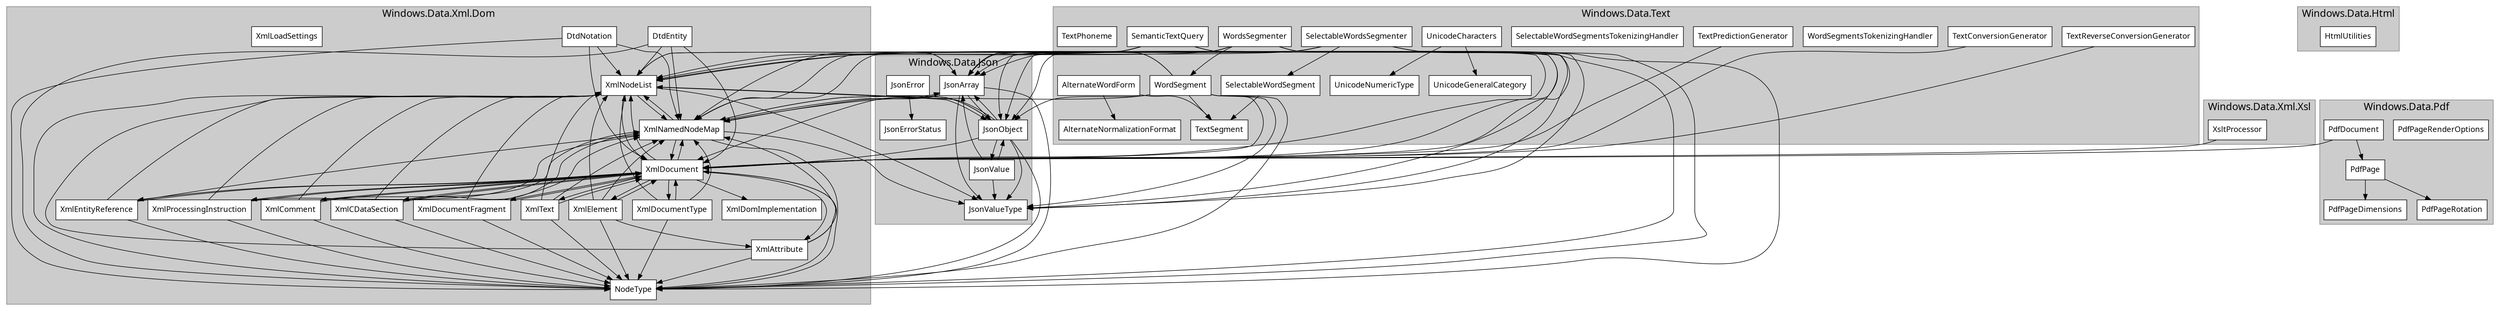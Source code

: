 ﻿// Generated by https://github.com/david-risney/WinMDGraph -file C:\Windows\System32\WinMetadata\Windows.Data.winmd -match Windows.Data
digraph {
	node [ fontname = "Segoe UI" ];
	node [ shape = "rectangle" ];
	node [ fillcolor = "white" ];
	node [ color = black ];
	node [ style = filled ];
	subgraph cluster_0 {
		label = "Windows.Data.Json";
		color = grey50;
		bgcolor = grey80;
		fontname = "Segoe UI";
		fontsize = 18;
		JsonValueType;
		JsonErrorStatus;
		JsonArray;
		JsonObject;
		JsonValue;
		JsonError;
		JsonObject -> JsonValue;
		JsonError -> JsonErrorStatus;
		JsonObject -> JsonArray;
		JsonValue -> JsonArray;
		JsonArray -> JsonObject;
		JsonValue -> JsonObject;
		JsonValue -> JsonValueType;
		JsonObject -> JsonValueType;
		JsonArray -> JsonValueType;
	}
	subgraph cluster_1 {
		label = "Windows.Data.Xml.Dom";
		color = grey50;
		bgcolor = grey80;
		fontname = "Segoe UI";
		fontsize = 18;
		NodeType;
		XmlNodeList;
		XmlNamedNodeMap;
		XmlDocument;
		XmlDomImplementation;
		XmlDocumentType;
		XmlAttribute;
		XmlDocumentFragment;
		XmlElement;
		DtdNotation;
		DtdEntity;
		XmlEntityReference;
		XmlProcessingInstruction;
		XmlComment;
		XmlCDataSection;
		XmlText;
		XmlLoadSettings;
		DtdNotation -> XmlDocument;
		DtdEntity -> XmlDocument;
		XmlAttribute -> XmlNodeList;
		XmlElement -> XmlAttribute;
		XmlDocumentFragment -> XmlNodeList;
		XmlText -> XmlNodeList;
		XmlComment -> XmlNodeList;
		XmlEntityReference -> XmlNodeList;
		XmlCDataSection -> XmlNodeList;
		DtdEntity -> XmlNodeList;
		XmlDocument -> XmlDocumentType;
		XmlDocument -> XmlElement;
		XmlDocument -> XmlDomImplementation;
		XmlDocument -> NodeType;
		XmlDocument -> XmlNamedNodeMap;
		XmlDocument -> XmlDocumentFragment;
		XmlDocument -> XmlText;
		XmlDocument -> XmlComment;
		XmlDocument -> XmlProcessingInstruction;
		XmlDocument -> XmlAttribute;
		XmlDocument -> XmlEntityReference;
		XmlDocument -> XmlCDataSection;
		XmlNodeList -> XmlNamedNodeMap;
		XmlNodeList -> NodeType;
		XmlAttribute -> NodeType;
		XmlNamedNodeMap -> NodeType;
		XmlNodeList -> XmlDocument;
		XmlAttribute -> XmlDocument;
		XmlNamedNodeMap -> XmlDocument;
		XmlDocumentType -> NodeType;
		XmlElement -> NodeType;
		XmlDocumentFragment -> NodeType;
		XmlDocumentType -> XmlDocument;
		XmlText -> NodeType;
		XmlElement -> XmlDocument;
		XmlComment -> NodeType;
		XmlDocumentFragment -> XmlDocument;
		XmlProcessingInstruction -> NodeType;
		XmlText -> XmlDocument;
		XmlEntityReference -> NodeType;
		XmlComment -> XmlDocument;
		XmlCDataSection -> NodeType;
		XmlProcessingInstruction -> XmlDocument;
		DtdNotation -> NodeType;
		XmlEntityReference -> XmlDocument;
		DtdEntity -> NodeType;
		XmlCDataSection -> XmlDocument;
		XmlDocumentType -> XmlNodeList;
		XmlElement -> XmlNodeList;
		XmlDocument -> XmlNodeList;
		XmlProcessingInstruction -> XmlNodeList;
		DtdNotation -> XmlNodeList;
		XmlNamedNodeMap -> XmlNodeList;
		DtdEntity -> XmlNamedNodeMap;
		DtdNotation -> XmlNamedNodeMap;
		XmlCDataSection -> XmlNamedNodeMap;
		XmlEntityReference -> XmlNamedNodeMap;
		XmlProcessingInstruction -> XmlNamedNodeMap;
		XmlComment -> XmlNamedNodeMap;
		XmlText -> XmlNamedNodeMap;
		XmlDocumentFragment -> XmlNamedNodeMap;
		XmlElement -> XmlNamedNodeMap;
		XmlDocumentType -> XmlNamedNodeMap;
		XmlAttribute -> XmlNamedNodeMap;
	}
	subgraph cluster_2 {
		label = "Windows.Data.Xml.Xsl";
		color = grey50;
		bgcolor = grey80;
		fontname = "Segoe UI";
		fontsize = 18;
		XsltProcessor;
	}
	subgraph cluster_3 {
		label = "Windows.Data.Html";
		color = grey50;
		bgcolor = grey80;
		fontname = "Segoe UI";
		fontsize = 18;
		HtmlUtilities;
	}
	subgraph cluster_4 {
		label = "Windows.Data.Pdf";
		color = grey50;
		bgcolor = grey80;
		fontname = "Segoe UI";
		fontsize = 18;
		PdfPageDimensions;
		PdfPageRotation;
		PdfPageRenderOptions;
		PdfPage;
		PdfDocument;
		PdfPage -> PdfPageRotation;
		PdfDocument -> PdfPage;
		PdfPage -> PdfPageDimensions;
	}
	subgraph cluster_5 {
		label = "Windows.Data.Text";
		color = grey50;
		bgcolor = grey80;
		fontname = "Segoe UI";
		fontsize = 18;
		TextSegment;
		SemanticTextQuery;
		UnicodeGeneralCategory;
		UnicodeNumericType;
		UnicodeCharacters;
		AlternateNormalizationFormat;
		AlternateWordForm;
		SelectableWordSegment;
		WordSegment;
		WordSegmentsTokenizingHandler;
		WordsSegmenter;
		SelectableWordSegmentsTokenizingHandler;
		SelectableWordsSegmenter;
		TextPredictionGenerator;
		TextConversionGenerator;
		TextReverseConversionGenerator;
		TextPhoneme;
		UnicodeCharacters -> UnicodeNumericType;
		UnicodeCharacters -> UnicodeGeneralCategory;
		WordsSegmenter -> WordSegment;
		SelectableWordSegment -> TextSegment;
		SelectableWordsSegmenter -> SelectableWordSegment;
		AlternateWordForm -> TextSegment;
		AlternateWordForm -> AlternateNormalizationFormat;
		WordSegment -> TextSegment;
	}
	XmlNamedNodeMap -> JsonValueType;
	JsonArray -> XmlNamedNodeMap;
	JsonObject -> XmlNamedNodeMap;
	TextPredictionGenerator -> XmlDocument;
	JsonArray -> NodeType;
	JsonArray -> XmlDocument;
	JsonObject -> NodeType;
	XsltProcessor -> XmlDocument;
	JsonObject -> XmlDocument;
	PdfDocument -> XmlDocument;
	SemanticTextQuery -> XmlNamedNodeMap;
	SemanticTextQuery -> XmlNodeList;
	SemanticTextQuery -> XmlDocument;
	SemanticTextQuery -> JsonObject;
	SemanticTextQuery -> NodeType;
	SemanticTextQuery -> JsonArray;
	SemanticTextQuery -> JsonValueType;
	WordSegment -> XmlNamedNodeMap;
	WordSegment -> XmlNodeList;
	WordSegment -> XmlDocument;
	WordSegment -> NodeType;
	WordSegment -> JsonArray;
	WordSegment -> JsonValueType;
	WordSegment -> JsonObject;
	WordsSegmenter -> XmlNamedNodeMap;
	WordsSegmenter -> XmlNodeList;
	WordsSegmenter -> XmlDocument;
	WordsSegmenter -> NodeType;
	WordsSegmenter -> JsonArray;
	SelectableWordsSegmenter -> XmlNamedNodeMap;
	SelectableWordsSegmenter -> XmlNodeList;
	SelectableWordsSegmenter -> XmlDocument;
	SelectableWordsSegmenter -> NodeType;
	SelectableWordsSegmenter -> JsonArray;
	TextConversionGenerator -> XmlDocument;
	TextReverseConversionGenerator -> XmlDocument;
	XmlNodeList -> JsonArray;
	XmlNamedNodeMap -> JsonArray;
	XmlNodeList -> JsonObject;
	XmlNamedNodeMap -> JsonObject;
	WordsSegmenter -> JsonObject;
	WordsSegmenter -> JsonValueType;
	SelectableWordsSegmenter -> JsonObject;
	SelectableWordsSegmenter -> JsonValueType;
	XmlNodeList -> JsonValueType;
	JsonArray -> XmlNodeList;
	JsonObject -> XmlNodeList;
}

